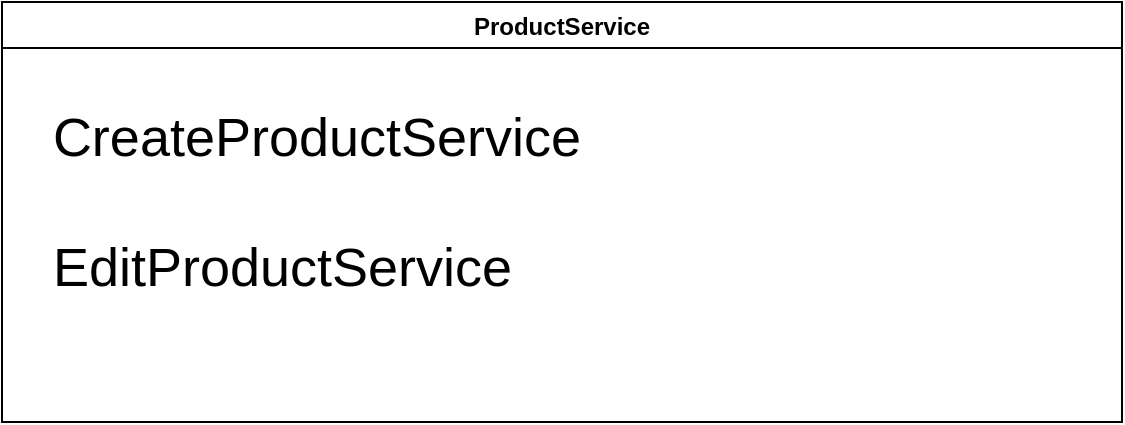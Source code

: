 <mxfile>
    <diagram id="VeeTmUlwIopFXhQv0ddA" name="Page-1">
        <mxGraphModel dx="1007" dy="810" grid="1" gridSize="10" guides="1" tooltips="1" connect="1" arrows="1" fold="1" page="1" pageScale="1" pageWidth="1654" pageHeight="1169" math="0" shadow="0">
            <root>
                <mxCell id="0"/>
                <mxCell id="1" parent="0"/>
                <mxCell id="2" value="ProductService" style="swimlane;startSize=23;" parent="1" vertex="1">
                    <mxGeometry x="660" y="310" width="560" height="210" as="geometry"/>
                </mxCell>
                <mxCell id="4" value="&lt;div style=&quot;text-align: left&quot;&gt;&lt;span style=&quot;font-size: 27px&quot;&gt;CreateProductService&lt;/span&gt;&lt;/div&gt;&lt;div style=&quot;text-align: left&quot;&gt;&lt;span style=&quot;font-size: 27px&quot;&gt;&lt;br&gt;&lt;/span&gt;&lt;/div&gt;&lt;span style=&quot;font-size: 27px&quot;&gt;&lt;div style=&quot;text-align: left&quot;&gt;&lt;span&gt;EditProductService&lt;/span&gt;&lt;/div&gt;&lt;/span&gt;" style="text;html=1;align=center;verticalAlign=middle;resizable=0;points=[];autosize=1;strokeColor=none;fillColor=none;" parent="2" vertex="1">
                    <mxGeometry x="17" y="70" width="280" height="60" as="geometry"/>
                </mxCell>
            </root>
        </mxGraphModel>
    </diagram>
</mxfile>